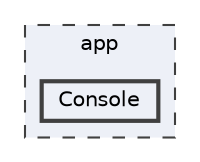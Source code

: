 digraph "app/Console"
{
 // LATEX_PDF_SIZE
  bgcolor="transparent";
  edge [fontname=Helvetica,fontsize=10,labelfontname=Helvetica,labelfontsize=10];
  node [fontname=Helvetica,fontsize=10,shape=box,height=0.2,width=0.4];
  compound=true
  subgraph clusterdir_d422163b96683743ed3963d4aac17747 {
    graph [ bgcolor="#edf0f7", pencolor="grey25", label="app", fontname=Helvetica,fontsize=10 style="filled,dashed", URL="dir_d422163b96683743ed3963d4aac17747.html",tooltip=""]
  dir_b67ad1f52c1717b3844b7e84564e94bb [label="Console", fillcolor="#edf0f7", color="grey25", style="filled,bold", URL="dir_b67ad1f52c1717b3844b7e84564e94bb.html",tooltip=""];
  }
}
